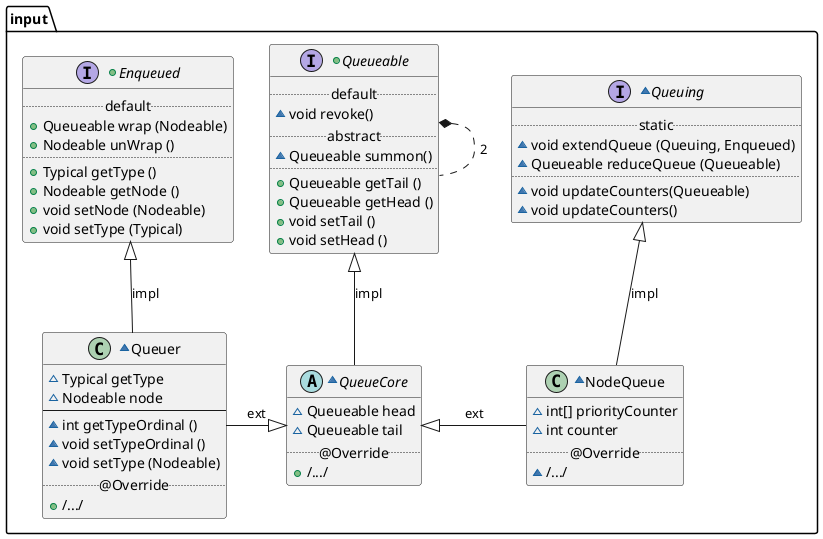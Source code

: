 @startuml
package input {

    +interface Queueable{
        ..default..
            ~{method} void revoke()
        ..abstract..
            ~{method} Queueable summon()
        ..
            +{method} Queueable getTail ()
            +{method} Queueable getHead ()
            +{method} void setTail ()
            +{method} void setHead ()
        }

    ~abstract class QueueCore{
            ~{field} Queueable head
            ~{field} Queueable tail
        ..@Override..
            +{method} /.../
    }

    ~interface Queuing{
        ..static..
            ~{method} void extendQueue (Queuing, Enqueued)
            ~{method} Queueable reduceQueue (Queueable)
        ..
            ~{method} void updateCounters(Queueable)
            ~{method} void updateCounters()
    }

    ~class NodeQueue{
            ~{field} int[] priorityCounter
            ~{field} int counter
        ..@Override..
            ~{method}/.../
    }

    +interface Enqueued {
        ..default..
            +{method} Queueable wrap (Nodeable)
            +{method} Nodeable unWrap ()
        ..
            +{method} Typical getType ()
            +{method} Nodeable getNode ()
            +{method} void setNode (Nodeable)
            +{method} void setType (Typical)
    }

    ~class Queuer{
            ~{field} Typical getType
            ~{field} Nodeable node
        --
            ~{method} int getTypeOrdinal ()
            ~{method} void setTypeOrdinal ()
            ~{method} void setType (Nodeable)
        ..@Override..
            +{method} /.../
    }

    Enqueued    <|--    Queuer      :   impl
    Queueable   <|--    QueueCore   :   impl
    Queuing     <|--    NodeQueue   :   impl

    QueueCore   <|-     NodeQueue   :   ext
    Queuer      -|>     QueueCore   :   ext

    Queueable   *..    Queueable    :   2

}
@enduml